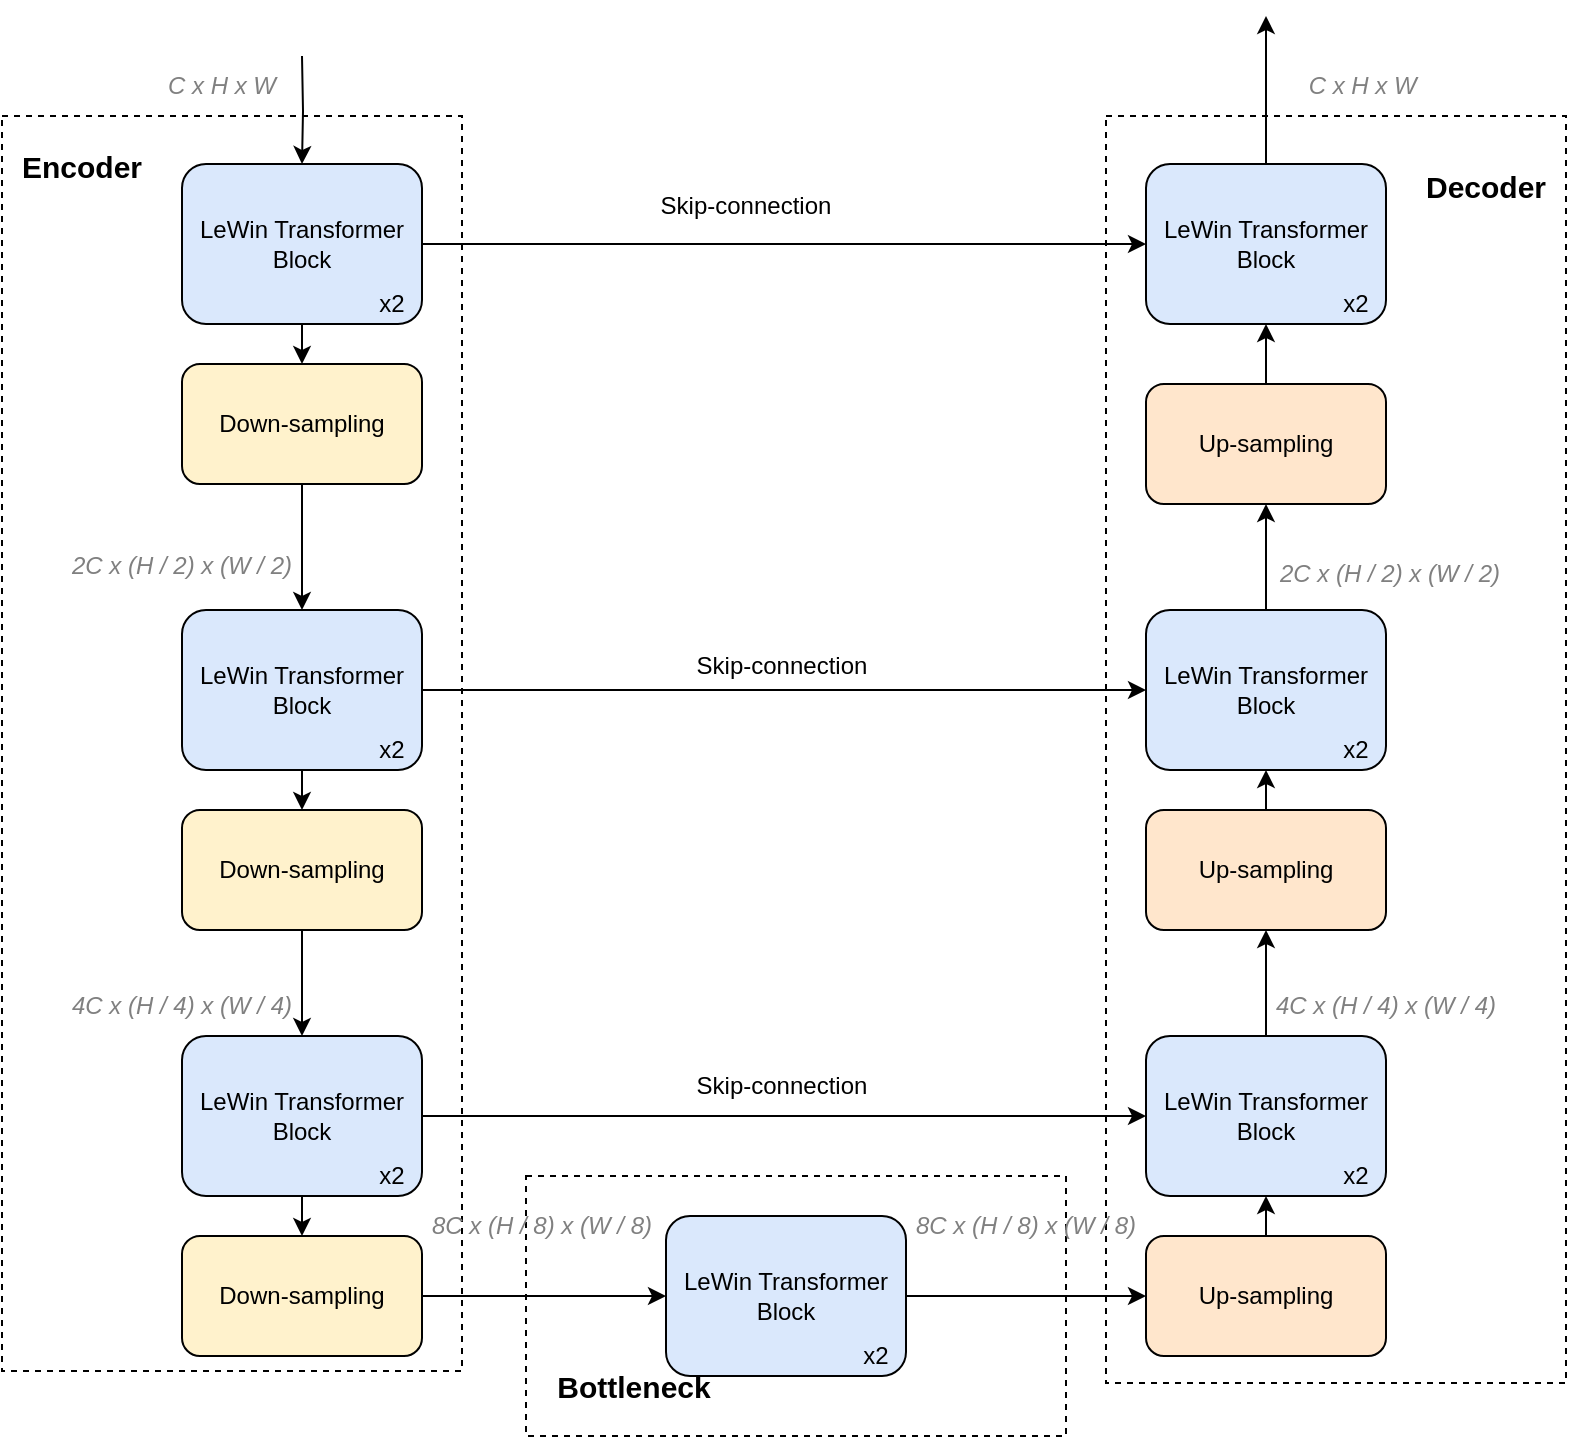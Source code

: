 <mxfile version="15.7.0" type="github">
  <diagram id="IXwqXhgnDkeGvteRUH3C" name="第 1 页">
    <mxGraphModel dx="1038" dy="491" grid="1" gridSize="10" guides="1" tooltips="1" connect="1" arrows="1" fold="1" page="1" pageScale="1" pageWidth="827" pageHeight="1169" math="0" shadow="0">
      <root>
        <mxCell id="0" />
        <mxCell id="1" parent="0" />
        <mxCell id="MLV8fCWVCvASni8vyX7m-54" value="" style="rounded=0;whiteSpace=wrap;html=1;shadow=0;glass=0;labelBackgroundColor=none;sketch=0;fontColor=default;strokeColor=default;fillColor=none;dashed=1;" parent="1" vertex="1">
          <mxGeometry x="58" y="220" width="230" height="627.5" as="geometry" />
        </mxCell>
        <mxCell id="MLV8fCWVCvASni8vyX7m-61" value="" style="rounded=0;whiteSpace=wrap;html=1;shadow=0;glass=0;labelBackgroundColor=none;sketch=0;fontColor=default;strokeColor=default;fillColor=none;dashed=1;" parent="1" vertex="1">
          <mxGeometry x="320" y="750" width="270" height="130" as="geometry" />
        </mxCell>
        <mxCell id="MLV8fCWVCvASni8vyX7m-59" value="" style="rounded=0;whiteSpace=wrap;html=1;shadow=0;glass=0;labelBackgroundColor=none;sketch=0;fontColor=default;strokeColor=default;fillColor=none;dashed=1;" parent="1" vertex="1">
          <mxGeometry x="610" y="220" width="230" height="633.5" as="geometry" />
        </mxCell>
        <mxCell id="MLV8fCWVCvASni8vyX7m-4" value="" style="edgeStyle=orthogonalEdgeStyle;rounded=0;orthogonalLoop=1;jettySize=auto;html=1;fontColor=default;strokeColor=default;labelBackgroundColor=default;" parent="1" target="MLV8fCWVCvASni8vyX7m-3" edge="1">
          <mxGeometry relative="1" as="geometry">
            <mxPoint x="208" y="190" as="sourcePoint" />
          </mxGeometry>
        </mxCell>
        <mxCell id="MLV8fCWVCvASni8vyX7m-14" style="edgeStyle=orthogonalEdgeStyle;rounded=0;orthogonalLoop=1;jettySize=auto;html=1;exitX=0.5;exitY=1;exitDx=0;exitDy=0;entryX=0.5;entryY=0;entryDx=0;entryDy=0;labelBackgroundColor=default;fontColor=default;strokeColor=default;" parent="1" source="MLV8fCWVCvASni8vyX7m-3" target="MLV8fCWVCvASni8vyX7m-13" edge="1">
          <mxGeometry relative="1" as="geometry" />
        </mxCell>
        <mxCell id="MLV8fCWVCvASni8vyX7m-51" style="edgeStyle=orthogonalEdgeStyle;rounded=0;orthogonalLoop=1;jettySize=auto;html=1;exitX=1;exitY=0.5;exitDx=0;exitDy=0;labelBackgroundColor=default;fontColor=default;startArrow=none;startFill=0;endArrow=classic;endFill=1;strokeColor=default;" parent="1" source="MLV8fCWVCvASni8vyX7m-3" target="MLV8fCWVCvASni8vyX7m-34" edge="1">
          <mxGeometry relative="1" as="geometry" />
        </mxCell>
        <mxCell id="MLV8fCWVCvASni8vyX7m-3" value="LeWin Transformer Block" style="rounded=1;whiteSpace=wrap;html=1;fillColor=#dae8fc;strokeColor=#000000;shadow=0;glass=0;sketch=0;labelBackgroundColor=none;fontColor=default;" parent="1" vertex="1">
          <mxGeometry x="148" y="244" width="120" height="80" as="geometry" />
        </mxCell>
        <mxCell id="MLV8fCWVCvASni8vyX7m-5" value="x2" style="text;html=1;strokeColor=none;fillColor=none;align=center;verticalAlign=middle;whiteSpace=wrap;rounded=0;shadow=0;glass=0;sketch=0;fontColor=default;labelBackgroundColor=none;" parent="1" vertex="1">
          <mxGeometry x="238" y="304" width="30" height="20" as="geometry" />
        </mxCell>
        <mxCell id="MLV8fCWVCvASni8vyX7m-16" style="edgeStyle=orthogonalEdgeStyle;rounded=0;orthogonalLoop=1;jettySize=auto;html=1;exitX=0.5;exitY=1;exitDx=0;exitDy=0;entryX=0.5;entryY=0;entryDx=0;entryDy=0;labelBackgroundColor=default;fontColor=default;strokeColor=default;" parent="1" source="MLV8fCWVCvASni8vyX7m-6" target="MLV8fCWVCvASni8vyX7m-15" edge="1">
          <mxGeometry relative="1" as="geometry" />
        </mxCell>
        <mxCell id="MLV8fCWVCvASni8vyX7m-52" style="edgeStyle=orthogonalEdgeStyle;rounded=0;orthogonalLoop=1;jettySize=auto;html=1;exitX=1;exitY=0.5;exitDx=0;exitDy=0;entryX=0;entryY=0.5;entryDx=0;entryDy=0;labelBackgroundColor=default;fontColor=default;startArrow=none;startFill=0;endArrow=classic;endFill=1;strokeColor=default;" parent="1" source="MLV8fCWVCvASni8vyX7m-6" target="MLV8fCWVCvASni8vyX7m-32" edge="1">
          <mxGeometry relative="1" as="geometry" />
        </mxCell>
        <mxCell id="MLV8fCWVCvASni8vyX7m-6" value="LeWin Transformer Block" style="rounded=1;whiteSpace=wrap;html=1;fillColor=#dae8fc;strokeColor=#000000;shadow=0;glass=0;sketch=0;labelBackgroundColor=none;fontColor=default;" parent="1" vertex="1">
          <mxGeometry x="148" y="467" width="120" height="80" as="geometry" />
        </mxCell>
        <mxCell id="MLV8fCWVCvASni8vyX7m-7" value="x2" style="text;html=1;strokeColor=none;fillColor=none;align=center;verticalAlign=middle;whiteSpace=wrap;rounded=0;shadow=0;glass=0;sketch=0;fontColor=default;labelBackgroundColor=none;" parent="1" vertex="1">
          <mxGeometry x="238" y="527" width="30" height="20" as="geometry" />
        </mxCell>
        <mxCell id="MLV8fCWVCvASni8vyX7m-19" style="edgeStyle=orthogonalEdgeStyle;rounded=0;orthogonalLoop=1;jettySize=auto;html=1;exitX=0.5;exitY=1;exitDx=0;exitDy=0;entryX=0.5;entryY=0;entryDx=0;entryDy=0;labelBackgroundColor=default;fontColor=default;strokeColor=default;" parent="1" source="MLV8fCWVCvASni8vyX7m-10" target="MLV8fCWVCvASni8vyX7m-18" edge="1">
          <mxGeometry relative="1" as="geometry" />
        </mxCell>
        <mxCell id="MLV8fCWVCvASni8vyX7m-53" style="edgeStyle=orthogonalEdgeStyle;rounded=0;orthogonalLoop=1;jettySize=auto;html=1;exitX=1;exitY=0.5;exitDx=0;exitDy=0;entryX=0;entryY=0.5;entryDx=0;entryDy=0;labelBackgroundColor=default;fontColor=default;startArrow=none;startFill=0;endArrow=classic;endFill=1;strokeColor=default;" parent="1" source="MLV8fCWVCvASni8vyX7m-10" target="MLV8fCWVCvASni8vyX7m-30" edge="1">
          <mxGeometry relative="1" as="geometry" />
        </mxCell>
        <mxCell id="MLV8fCWVCvASni8vyX7m-10" value="LeWin Transformer Block" style="rounded=1;whiteSpace=wrap;html=1;fillColor=#dae8fc;strokeColor=default;shadow=0;glass=0;sketch=0;labelBackgroundColor=none;fontColor=default;" parent="1" vertex="1">
          <mxGeometry x="148" y="680" width="120" height="80" as="geometry" />
        </mxCell>
        <mxCell id="MLV8fCWVCvASni8vyX7m-11" value="x2" style="text;html=1;strokeColor=none;fillColor=none;align=center;verticalAlign=middle;whiteSpace=wrap;rounded=0;shadow=0;glass=0;sketch=0;fontColor=default;labelBackgroundColor=none;" parent="1" vertex="1">
          <mxGeometry x="238" y="740" width="30" height="20" as="geometry" />
        </mxCell>
        <mxCell id="MLV8fCWVCvASni8vyX7m-21" style="edgeStyle=orthogonalEdgeStyle;rounded=0;orthogonalLoop=1;jettySize=auto;html=1;exitX=0.5;exitY=1;exitDx=0;exitDy=0;labelBackgroundColor=default;fontColor=default;strokeColor=default;" parent="1" source="MLV8fCWVCvASni8vyX7m-13" target="MLV8fCWVCvASni8vyX7m-6" edge="1">
          <mxGeometry relative="1" as="geometry" />
        </mxCell>
        <mxCell id="MLV8fCWVCvASni8vyX7m-13" value="Down-sampling" style="rounded=1;whiteSpace=wrap;html=1;shadow=0;glass=0;labelBackgroundColor=none;sketch=0;strokeColor=#000000;fillColor=#fff2cc;fontColor=default;" parent="1" vertex="1">
          <mxGeometry x="148" y="344" width="120" height="60" as="geometry" />
        </mxCell>
        <mxCell id="MLV8fCWVCvASni8vyX7m-20" style="edgeStyle=orthogonalEdgeStyle;rounded=0;orthogonalLoop=1;jettySize=auto;html=1;exitX=0.5;exitY=1;exitDx=0;exitDy=0;labelBackgroundColor=default;fontColor=default;strokeColor=default;" parent="1" source="MLV8fCWVCvASni8vyX7m-15" target="MLV8fCWVCvASni8vyX7m-10" edge="1">
          <mxGeometry relative="1" as="geometry" />
        </mxCell>
        <mxCell id="MLV8fCWVCvASni8vyX7m-15" value="Down-sampling" style="rounded=1;whiteSpace=wrap;html=1;shadow=0;glass=0;labelBackgroundColor=none;sketch=0;strokeColor=#000000;fillColor=#fff2cc;fontColor=default;" parent="1" vertex="1">
          <mxGeometry x="148" y="567" width="120" height="60" as="geometry" />
        </mxCell>
        <mxCell id="MLV8fCWVCvASni8vyX7m-27" style="edgeStyle=orthogonalEdgeStyle;rounded=0;orthogonalLoop=1;jettySize=auto;html=1;exitX=1;exitY=0.5;exitDx=0;exitDy=0;labelBackgroundColor=default;fontColor=default;startArrow=none;startFill=0;endArrow=classic;endFill=1;strokeColor=default;" parent="1" source="MLV8fCWVCvASni8vyX7m-18" target="MLV8fCWVCvASni8vyX7m-25" edge="1">
          <mxGeometry relative="1" as="geometry" />
        </mxCell>
        <mxCell id="MLV8fCWVCvASni8vyX7m-18" value="Down-sampling" style="rounded=1;whiteSpace=wrap;html=1;shadow=0;glass=0;labelBackgroundColor=none;sketch=0;strokeColor=#000000;fillColor=#fff2cc;fontColor=default;" parent="1" vertex="1">
          <mxGeometry x="148" y="780" width="120" height="60" as="geometry" />
        </mxCell>
        <mxCell id="MLV8fCWVCvASni8vyX7m-22" value="&lt;i&gt;&lt;font&gt;C x H x W&lt;/font&gt;&lt;/i&gt;" style="text;html=1;strokeColor=none;fillColor=none;align=center;verticalAlign=middle;whiteSpace=wrap;rounded=0;shadow=0;glass=0;labelBackgroundColor=none;sketch=0;fontColor=#808080;" parent="1" vertex="1">
          <mxGeometry x="138" y="190" width="60" height="30" as="geometry" />
        </mxCell>
        <mxCell id="MLV8fCWVCvASni8vyX7m-29" style="edgeStyle=orthogonalEdgeStyle;rounded=0;orthogonalLoop=1;jettySize=auto;html=1;exitX=1;exitY=0.5;exitDx=0;exitDy=0;labelBackgroundColor=default;fontColor=default;startArrow=none;startFill=0;endArrow=classic;endFill=1;strokeColor=default;" parent="1" source="MLV8fCWVCvASni8vyX7m-25" target="MLV8fCWVCvASni8vyX7m-28" edge="1">
          <mxGeometry relative="1" as="geometry" />
        </mxCell>
        <mxCell id="MLV8fCWVCvASni8vyX7m-25" value="LeWin Transformer Block" style="rounded=1;whiteSpace=wrap;html=1;fillColor=#dae8fc;strokeColor=default;shadow=0;glass=0;sketch=0;labelBackgroundColor=none;fontColor=default;" parent="1" vertex="1">
          <mxGeometry x="390" y="770" width="120" height="80" as="geometry" />
        </mxCell>
        <mxCell id="MLV8fCWVCvASni8vyX7m-26" value="x2" style="text;html=1;strokeColor=none;fillColor=none;align=center;verticalAlign=middle;whiteSpace=wrap;rounded=0;shadow=0;glass=0;sketch=0;fontColor=default;labelBackgroundColor=none;" parent="1" vertex="1">
          <mxGeometry x="480" y="830" width="30" height="20" as="geometry" />
        </mxCell>
        <mxCell id="MLV8fCWVCvASni8vyX7m-37" style="edgeStyle=orthogonalEdgeStyle;rounded=0;orthogonalLoop=1;jettySize=auto;html=1;exitX=0.5;exitY=0;exitDx=0;exitDy=0;entryX=0.5;entryY=1;entryDx=0;entryDy=0;labelBackgroundColor=default;fontColor=default;startArrow=none;startFill=0;endArrow=classic;endFill=1;strokeColor=default;" parent="1" source="MLV8fCWVCvASni8vyX7m-28" target="MLV8fCWVCvASni8vyX7m-30" edge="1">
          <mxGeometry relative="1" as="geometry" />
        </mxCell>
        <mxCell id="MLV8fCWVCvASni8vyX7m-28" value="Up-sampling" style="rounded=1;whiteSpace=wrap;html=1;shadow=0;glass=0;labelBackgroundColor=none;sketch=0;strokeColor=#000000;fillColor=#ffe6cc;fontColor=default;" parent="1" vertex="1">
          <mxGeometry x="630" y="780" width="120" height="60" as="geometry" />
        </mxCell>
        <mxCell id="MLV8fCWVCvASni8vyX7m-39" style="edgeStyle=orthogonalEdgeStyle;rounded=0;orthogonalLoop=1;jettySize=auto;html=1;exitX=0.5;exitY=0;exitDx=0;exitDy=0;labelBackgroundColor=default;fontColor=default;startArrow=none;startFill=0;endArrow=classic;endFill=1;strokeColor=default;" parent="1" source="MLV8fCWVCvASni8vyX7m-30" target="MLV8fCWVCvASni8vyX7m-38" edge="1">
          <mxGeometry relative="1" as="geometry" />
        </mxCell>
        <mxCell id="MLV8fCWVCvASni8vyX7m-30" value="LeWin Transformer Block" style="rounded=1;whiteSpace=wrap;html=1;fillColor=#dae8fc;strokeColor=default;shadow=0;glass=0;sketch=0;labelBackgroundColor=none;fontColor=default;" parent="1" vertex="1">
          <mxGeometry x="630" y="680" width="120" height="80" as="geometry" />
        </mxCell>
        <mxCell id="MLV8fCWVCvASni8vyX7m-31" value="x2" style="text;html=1;strokeColor=none;fillColor=none;align=center;verticalAlign=middle;whiteSpace=wrap;rounded=0;shadow=0;glass=0;sketch=0;fontColor=default;labelBackgroundColor=none;" parent="1" vertex="1">
          <mxGeometry x="720" y="740" width="30" height="20" as="geometry" />
        </mxCell>
        <mxCell id="MLV8fCWVCvASni8vyX7m-43" style="edgeStyle=orthogonalEdgeStyle;rounded=0;orthogonalLoop=1;jettySize=auto;html=1;exitX=0.5;exitY=0;exitDx=0;exitDy=0;entryX=0.5;entryY=1;entryDx=0;entryDy=0;labelBackgroundColor=default;fontColor=default;startArrow=none;startFill=0;endArrow=classic;endFill=1;strokeColor=default;" parent="1" source="MLV8fCWVCvASni8vyX7m-32" target="MLV8fCWVCvASni8vyX7m-41" edge="1">
          <mxGeometry relative="1" as="geometry" />
        </mxCell>
        <mxCell id="MLV8fCWVCvASni8vyX7m-32" value="LeWin Transformer Block" style="rounded=1;whiteSpace=wrap;html=1;fillColor=#dae8fc;strokeColor=default;shadow=0;glass=0;sketch=0;labelBackgroundColor=none;fontColor=default;" parent="1" vertex="1">
          <mxGeometry x="630" y="467" width="120" height="80" as="geometry" />
        </mxCell>
        <mxCell id="MLV8fCWVCvASni8vyX7m-33" value="x2" style="text;html=1;strokeColor=none;fillColor=none;align=center;verticalAlign=middle;whiteSpace=wrap;rounded=0;shadow=0;glass=0;sketch=0;fontColor=default;labelBackgroundColor=none;" parent="1" vertex="1">
          <mxGeometry x="720" y="527" width="30" height="20" as="geometry" />
        </mxCell>
        <mxCell id="MLV8fCWVCvASni8vyX7m-44" style="edgeStyle=orthogonalEdgeStyle;rounded=0;orthogonalLoop=1;jettySize=auto;html=1;exitX=0.5;exitY=0;exitDx=0;exitDy=0;labelBackgroundColor=default;fontColor=default;startArrow=none;startFill=0;endArrow=classic;endFill=1;strokeColor=default;" parent="1" source="MLV8fCWVCvASni8vyX7m-34" edge="1">
          <mxGeometry relative="1" as="geometry">
            <mxPoint x="690" y="170" as="targetPoint" />
          </mxGeometry>
        </mxCell>
        <mxCell id="MLV8fCWVCvASni8vyX7m-34" value="LeWin Transformer Block" style="rounded=1;whiteSpace=wrap;html=1;fillColor=#dae8fc;strokeColor=default;shadow=0;glass=0;sketch=0;labelBackgroundColor=none;fontColor=default;" parent="1" vertex="1">
          <mxGeometry x="630" y="244" width="120" height="80" as="geometry" />
        </mxCell>
        <mxCell id="MLV8fCWVCvASni8vyX7m-35" value="x2" style="text;html=1;strokeColor=none;fillColor=none;align=center;verticalAlign=middle;whiteSpace=wrap;rounded=0;shadow=0;glass=0;sketch=0;fontColor=default;labelBackgroundColor=none;" parent="1" vertex="1">
          <mxGeometry x="720" y="304" width="30" height="20" as="geometry" />
        </mxCell>
        <mxCell id="MLV8fCWVCvASni8vyX7m-40" style="edgeStyle=orthogonalEdgeStyle;rounded=0;orthogonalLoop=1;jettySize=auto;html=1;exitX=0.5;exitY=0;exitDx=0;exitDy=0;entryX=0.5;entryY=1;entryDx=0;entryDy=0;labelBackgroundColor=default;fontColor=default;startArrow=none;startFill=0;endArrow=classic;endFill=1;strokeColor=default;" parent="1" source="MLV8fCWVCvASni8vyX7m-38" target="MLV8fCWVCvASni8vyX7m-32" edge="1">
          <mxGeometry relative="1" as="geometry" />
        </mxCell>
        <mxCell id="MLV8fCWVCvASni8vyX7m-38" value="Up-sampling" style="rounded=1;whiteSpace=wrap;html=1;shadow=0;glass=0;labelBackgroundColor=none;sketch=0;strokeColor=#000000;fillColor=#ffe6cc;fontColor=default;" parent="1" vertex="1">
          <mxGeometry x="630" y="567" width="120" height="60" as="geometry" />
        </mxCell>
        <mxCell id="MLV8fCWVCvASni8vyX7m-42" style="edgeStyle=orthogonalEdgeStyle;rounded=0;orthogonalLoop=1;jettySize=auto;html=1;exitX=0.5;exitY=0;exitDx=0;exitDy=0;entryX=0.5;entryY=1;entryDx=0;entryDy=0;labelBackgroundColor=default;fontColor=default;startArrow=none;startFill=0;endArrow=classic;endFill=1;strokeColor=default;" parent="1" source="MLV8fCWVCvASni8vyX7m-41" target="MLV8fCWVCvASni8vyX7m-34" edge="1">
          <mxGeometry relative="1" as="geometry" />
        </mxCell>
        <mxCell id="MLV8fCWVCvASni8vyX7m-41" value="Up-sampling" style="rounded=1;whiteSpace=wrap;html=1;shadow=0;glass=0;labelBackgroundColor=none;sketch=0;strokeColor=#000000;fillColor=#ffe6cc;fontColor=default;" parent="1" vertex="1">
          <mxGeometry x="630" y="354" width="120" height="60" as="geometry" />
        </mxCell>
        <mxCell id="MLV8fCWVCvASni8vyX7m-57" value="&lt;b&gt;&lt;font style=&quot;font-size: 15px&quot;&gt;Encoder&lt;/font&gt;&lt;/b&gt;" style="text;html=1;strokeColor=none;fillColor=none;align=center;verticalAlign=middle;whiteSpace=wrap;rounded=0;shadow=0;glass=0;dashed=1;labelBackgroundColor=none;sketch=0;fontColor=default;" parent="1" vertex="1">
          <mxGeometry x="58" y="220" width="80" height="50" as="geometry" />
        </mxCell>
        <mxCell id="MLV8fCWVCvASni8vyX7m-60" value="&lt;b&gt;&lt;font style=&quot;font-size: 15px&quot;&gt;Decoder&lt;/font&gt;&lt;/b&gt;" style="text;html=1;strokeColor=none;fillColor=none;align=center;verticalAlign=middle;whiteSpace=wrap;rounded=0;shadow=0;glass=0;dashed=1;labelBackgroundColor=none;sketch=0;fontColor=default;" parent="1" vertex="1">
          <mxGeometry x="760" y="230" width="80" height="50" as="geometry" />
        </mxCell>
        <mxCell id="MLV8fCWVCvASni8vyX7m-62" value="&lt;span style=&quot;font-size: 15px&quot;&gt;&lt;b&gt;Bottleneck&lt;/b&gt;&lt;/span&gt;" style="text;html=1;strokeColor=none;fillColor=none;align=center;verticalAlign=middle;whiteSpace=wrap;rounded=0;shadow=0;glass=0;dashed=1;labelBackgroundColor=none;sketch=0;fontColor=default;" parent="1" vertex="1">
          <mxGeometry x="334" y="830" width="80" height="50" as="geometry" />
        </mxCell>
        <mxCell id="qP3GUEBRzNVfUEcZbBKY-1" value="&lt;i&gt;&lt;font&gt;2C x (H / 2) x (W / 2)&lt;/font&gt;&lt;/i&gt;" style="text;html=1;strokeColor=none;fillColor=none;align=center;verticalAlign=middle;whiteSpace=wrap;rounded=0;shadow=0;glass=0;labelBackgroundColor=none;sketch=0;fontColor=#808080;" vertex="1" parent="1">
          <mxGeometry x="88" y="430" width="120" height="30" as="geometry" />
        </mxCell>
        <mxCell id="qP3GUEBRzNVfUEcZbBKY-3" value="&lt;i&gt;&lt;font&gt;4C x (H / 4) x (W / 4)&lt;/font&gt;&lt;/i&gt;" style="text;html=1;strokeColor=none;fillColor=none;align=center;verticalAlign=middle;whiteSpace=wrap;rounded=0;shadow=0;glass=0;labelBackgroundColor=none;sketch=0;fontColor=#808080;" vertex="1" parent="1">
          <mxGeometry x="88" y="650" width="120" height="30" as="geometry" />
        </mxCell>
        <mxCell id="qP3GUEBRzNVfUEcZbBKY-4" value="&lt;i&gt;&lt;font&gt;8C x (H / 8) x (W / 8)&lt;/font&gt;&lt;/i&gt;" style="text;html=1;strokeColor=none;fillColor=none;align=center;verticalAlign=middle;whiteSpace=wrap;rounded=0;shadow=0;glass=0;labelBackgroundColor=none;sketch=0;fontColor=#808080;" vertex="1" parent="1">
          <mxGeometry x="268" y="760" width="120" height="30" as="geometry" />
        </mxCell>
        <mxCell id="qP3GUEBRzNVfUEcZbBKY-5" value="&lt;i&gt;&lt;font&gt;8C x (H / 8) x (W / 8)&lt;/font&gt;&lt;/i&gt;" style="text;html=1;strokeColor=none;fillColor=none;align=center;verticalAlign=middle;whiteSpace=wrap;rounded=0;shadow=0;glass=0;labelBackgroundColor=none;sketch=0;fontColor=#808080;" vertex="1" parent="1">
          <mxGeometry x="510" y="760" width="120" height="30" as="geometry" />
        </mxCell>
        <mxCell id="qP3GUEBRzNVfUEcZbBKY-6" value="&lt;i&gt;&lt;font&gt;4C x (H / 4) x (W / 4)&lt;/font&gt;&lt;/i&gt;" style="text;html=1;strokeColor=none;fillColor=none;align=center;verticalAlign=middle;whiteSpace=wrap;rounded=0;shadow=0;glass=0;labelBackgroundColor=none;sketch=0;fontColor=#808080;" vertex="1" parent="1">
          <mxGeometry x="690" y="650" width="120" height="30" as="geometry" />
        </mxCell>
        <mxCell id="qP3GUEBRzNVfUEcZbBKY-7" value="&lt;i&gt;&lt;font&gt;2C x (H / 2) x (W / 2)&lt;/font&gt;&lt;/i&gt;" style="text;html=1;strokeColor=none;fillColor=none;align=center;verticalAlign=middle;whiteSpace=wrap;rounded=0;shadow=0;glass=0;labelBackgroundColor=none;sketch=0;fontColor=#808080;" vertex="1" parent="1">
          <mxGeometry x="692" y="434" width="120" height="30" as="geometry" />
        </mxCell>
        <mxCell id="qP3GUEBRzNVfUEcZbBKY-8" value="&lt;i&gt;&lt;font&gt;C x H x W&amp;nbsp;&lt;/font&gt;&lt;/i&gt;" style="text;html=1;strokeColor=none;fillColor=none;align=center;verticalAlign=middle;whiteSpace=wrap;rounded=0;shadow=0;glass=0;labelBackgroundColor=none;sketch=0;fontColor=#808080;" vertex="1" parent="1">
          <mxGeometry x="680" y="190" width="120" height="30" as="geometry" />
        </mxCell>
        <mxCell id="qP3GUEBRzNVfUEcZbBKY-9" value="Skip-connection" style="text;html=1;strokeColor=none;fillColor=none;align=center;verticalAlign=middle;whiteSpace=wrap;rounded=0;" vertex="1" parent="1">
          <mxGeometry x="388" y="480" width="120" height="30" as="geometry" />
        </mxCell>
        <mxCell id="qP3GUEBRzNVfUEcZbBKY-10" value="Skip-connection" style="text;html=1;strokeColor=none;fillColor=none;align=center;verticalAlign=middle;whiteSpace=wrap;rounded=0;" vertex="1" parent="1">
          <mxGeometry x="388" y="690" width="120" height="30" as="geometry" />
        </mxCell>
        <mxCell id="qP3GUEBRzNVfUEcZbBKY-11" value="Skip-connection" style="text;html=1;strokeColor=none;fillColor=none;align=center;verticalAlign=middle;whiteSpace=wrap;rounded=0;" vertex="1" parent="1">
          <mxGeometry x="370" y="250" width="120" height="30" as="geometry" />
        </mxCell>
      </root>
    </mxGraphModel>
  </diagram>
</mxfile>
